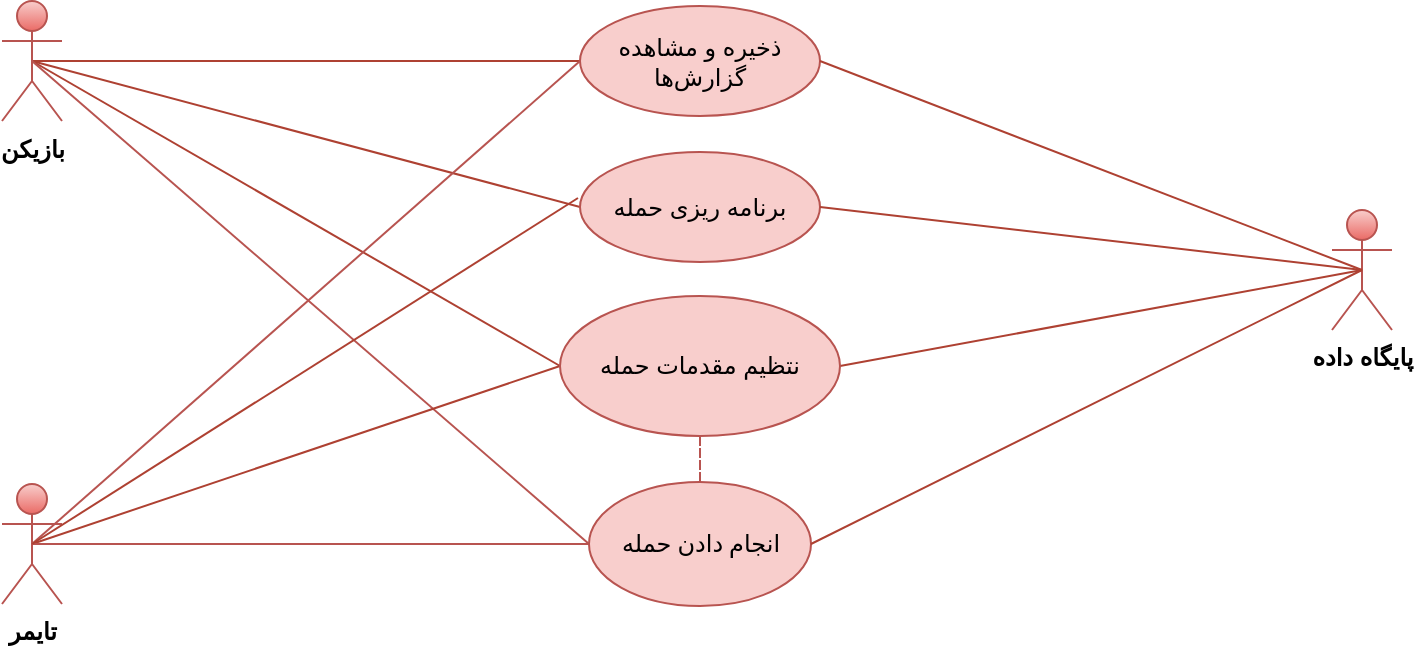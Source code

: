 <mxfile version="25.0.0">
  <diagram name="Page-1" id="9MmS48OTrlnhJYMg2d17">
    <mxGraphModel dx="1024" dy="560" grid="0" gridSize="10" guides="1" tooltips="1" connect="1" arrows="1" fold="1" page="0" pageScale="1" pageWidth="1100" pageHeight="850" math="0" shadow="0">
      <root>
        <mxCell id="0" />
        <mxCell id="1" parent="0" />
        <mxCell id="Xa4IVRnola5WsasD5jRd-1" style="edgeStyle=none;rounded=0;orthogonalLoop=1;jettySize=auto;html=1;exitX=0.5;exitY=0.5;exitDx=0;exitDy=0;exitPerimeter=0;entryX=0;entryY=0.5;entryDx=0;entryDy=0;endArrow=none;endFill=0;fillColor=#fad9d5;strokeColor=#ae4132;" parent="1" source="Xa4IVRnola5WsasD5jRd-4" target="Xa4IVRnola5WsasD5jRd-7" edge="1">
          <mxGeometry relative="1" as="geometry" />
        </mxCell>
        <mxCell id="Xa4IVRnola5WsasD5jRd-2" style="edgeStyle=none;rounded=0;orthogonalLoop=1;jettySize=auto;html=1;exitX=0.5;exitY=0.5;exitDx=0;exitDy=0;exitPerimeter=0;entryX=0;entryY=0.5;entryDx=0;entryDy=0;endArrow=none;endFill=0;fillColor=#fad9d5;strokeColor=#ae4132;" parent="1" source="Xa4IVRnola5WsasD5jRd-4" target="Xa4IVRnola5WsasD5jRd-6" edge="1">
          <mxGeometry relative="1" as="geometry" />
        </mxCell>
        <mxCell id="Xa4IVRnola5WsasD5jRd-3" style="edgeStyle=none;rounded=0;orthogonalLoop=1;jettySize=auto;html=1;exitX=0.5;exitY=0.5;exitDx=0;exitDy=0;exitPerimeter=0;entryX=0;entryY=0.5;entryDx=0;entryDy=0;endArrow=none;endFill=0;fillColor=#fad9d5;strokeColor=#ae4132;" parent="1" source="Xa4IVRnola5WsasD5jRd-4" target="Xa4IVRnola5WsasD5jRd-16" edge="1">
          <mxGeometry relative="1" as="geometry">
            <mxPoint x="460" y="465" as="targetPoint" />
          </mxGeometry>
        </mxCell>
        <mxCell id="Ny_92asvY16oQ5c8HZqD-1" style="rounded=0;orthogonalLoop=1;jettySize=auto;html=1;exitX=0.5;exitY=0.5;exitDx=0;exitDy=0;exitPerimeter=0;entryX=0;entryY=0.5;entryDx=0;entryDy=0;endArrow=none;endFill=0;fillColor=#f8cecc;strokeColor=#b85450;" parent="1" source="Xa4IVRnola5WsasD5jRd-4" target="Xa4IVRnola5WsasD5jRd-11" edge="1">
          <mxGeometry relative="1" as="geometry" />
        </mxCell>
        <mxCell id="Xa4IVRnola5WsasD5jRd-4" value="&lt;b&gt;بازیکن&lt;/b&gt;" style="shape=umlActor;verticalLabelPosition=bottom;verticalAlign=top;html=1;fillColor=#f8cecc;strokeColor=#b85450;gradientColor=#ea6b66;labelBackgroundColor=none;" parent="1" vertex="1">
          <mxGeometry x="201" y="272.5" width="30" height="60" as="geometry" />
        </mxCell>
        <mxCell id="Xa4IVRnola5WsasD5jRd-5" value="&lt;b&gt;پایگاه داده&lt;/b&gt;" style="shape=umlActor;verticalLabelPosition=bottom;verticalAlign=top;html=1;fillColor=#f8cecc;strokeColor=#b85450;gradientColor=#ea6b66;labelBackgroundColor=none;" parent="1" vertex="1">
          <mxGeometry x="866" y="377" width="30" height="60" as="geometry" />
        </mxCell>
        <mxCell id="Xa4IVRnola5WsasD5jRd-6" value="برنامه ریزی حمله" style="ellipse;whiteSpace=wrap;html=1;fillColor=#f8cecc;strokeColor=#b85450;" parent="1" vertex="1">
          <mxGeometry x="490" y="348" width="120" height="55" as="geometry" />
        </mxCell>
        <mxCell id="Xa4IVRnola5WsasD5jRd-7" value="ذخیره و مشاهده گزارش‌ها" style="ellipse;whiteSpace=wrap;html=1;fillColor=#f8cecc;strokeColor=#b85450;" parent="1" vertex="1">
          <mxGeometry x="490" y="275" width="120" height="55" as="geometry" />
        </mxCell>
        <mxCell id="Xa4IVRnola5WsasD5jRd-8" style="edgeStyle=none;rounded=0;orthogonalLoop=1;jettySize=auto;html=1;exitX=0.5;exitY=0.5;exitDx=0;exitDy=0;exitPerimeter=0;entryX=0;entryY=0.5;entryDx=0;entryDy=0;endArrow=none;endFill=0;fillColor=#fad9d5;strokeColor=#ae4132;" parent="1" source="Xa4IVRnola5WsasD5jRd-9" target="Xa4IVRnola5WsasD5jRd-16" edge="1">
          <mxGeometry relative="1" as="geometry">
            <mxPoint x="460" y="465" as="targetPoint" />
          </mxGeometry>
        </mxCell>
        <mxCell id="VPZUBne5TuewseN2EeOJ-2" style="rounded=0;orthogonalLoop=1;jettySize=auto;html=1;exitX=0.5;exitY=0.5;exitDx=0;exitDy=0;exitPerimeter=0;entryX=0;entryY=0.5;entryDx=0;entryDy=0;fillColor=#f8cecc;strokeColor=#b85450;endArrow=none;endFill=0;" edge="1" parent="1" source="Xa4IVRnola5WsasD5jRd-9" target="Xa4IVRnola5WsasD5jRd-11">
          <mxGeometry relative="1" as="geometry" />
        </mxCell>
        <mxCell id="VPZUBne5TuewseN2EeOJ-3" style="rounded=0;orthogonalLoop=1;jettySize=auto;html=1;exitX=0.5;exitY=0.5;exitDx=0;exitDy=0;exitPerimeter=0;entryX=0;entryY=0.5;entryDx=0;entryDy=0;endArrow=none;endFill=0;fillColor=#f8cecc;strokeColor=#b85450;" edge="1" parent="1" source="Xa4IVRnola5WsasD5jRd-9" target="Xa4IVRnola5WsasD5jRd-7">
          <mxGeometry relative="1" as="geometry" />
        </mxCell>
        <mxCell id="Xa4IVRnola5WsasD5jRd-9" value="&lt;b&gt;تایمر&lt;/b&gt;" style="shape=umlActor;verticalLabelPosition=bottom;verticalAlign=top;html=1;fillColor=#f8cecc;strokeColor=#b85450;gradientColor=#ea6b66;labelBackgroundColor=none;" parent="1" vertex="1">
          <mxGeometry x="201" y="514" width="30" height="60" as="geometry" />
        </mxCell>
        <mxCell id="Xa4IVRnola5WsasD5jRd-11" value="&lt;span style=&quot;font-family: &amp;quot;B Nazanin&amp;quot;;&quot; dir=&quot;RTL&quot; lang=&quot;FA&quot;&gt;&lt;font&gt;انجام دادن حمله&lt;/font&gt;&lt;/span&gt;" style="ellipse;whiteSpace=wrap;html=1;fillColor=#f8cecc;strokeColor=#b85450;" parent="1" vertex="1">
          <mxGeometry x="494.5" y="513" width="111" height="62" as="geometry" />
        </mxCell>
        <mxCell id="Xa4IVRnola5WsasD5jRd-12" style="edgeStyle=none;rounded=0;orthogonalLoop=1;jettySize=auto;html=1;exitX=1;exitY=0.5;exitDx=0;exitDy=0;entryX=0.5;entryY=0.5;entryDx=0;entryDy=0;entryPerimeter=0;endArrow=none;endFill=0;fillColor=#fad9d5;strokeColor=#ae4132;" parent="1" source="Xa4IVRnola5WsasD5jRd-7" target="Xa4IVRnola5WsasD5jRd-5" edge="1">
          <mxGeometry relative="1" as="geometry" />
        </mxCell>
        <mxCell id="Xa4IVRnola5WsasD5jRd-13" style="edgeStyle=none;rounded=0;orthogonalLoop=1;jettySize=auto;html=1;exitX=1;exitY=0.5;exitDx=0;exitDy=0;entryX=0.5;entryY=0.5;entryDx=0;entryDy=0;entryPerimeter=0;endArrow=none;endFill=0;fillColor=#fad9d5;strokeColor=#ae4132;" parent="1" source="Xa4IVRnola5WsasD5jRd-6" target="Xa4IVRnola5WsasD5jRd-5" edge="1">
          <mxGeometry relative="1" as="geometry" />
        </mxCell>
        <mxCell id="Xa4IVRnola5WsasD5jRd-14" style="edgeStyle=none;rounded=0;orthogonalLoop=1;jettySize=auto;html=1;entryX=0.5;entryY=0.5;entryDx=0;entryDy=0;entryPerimeter=0;endArrow=none;endFill=0;fillColor=#fad9d5;strokeColor=#ae4132;exitX=1;exitY=0.5;exitDx=0;exitDy=0;" parent="1" source="Xa4IVRnola5WsasD5jRd-16" target="Xa4IVRnola5WsasD5jRd-5" edge="1">
          <mxGeometry relative="1" as="geometry">
            <mxPoint x="875" y="365" as="targetPoint" />
            <mxPoint x="640.0" y="465" as="sourcePoint" />
          </mxGeometry>
        </mxCell>
        <mxCell id="Xa4IVRnola5WsasD5jRd-15" style="edgeStyle=none;rounded=0;orthogonalLoop=1;jettySize=auto;html=1;exitX=1;exitY=0.5;exitDx=0;exitDy=0;entryX=0.5;entryY=0.5;entryDx=0;entryDy=0;entryPerimeter=0;endArrow=none;endFill=0;fillColor=#fad9d5;strokeColor=#ae4132;" parent="1" source="Xa4IVRnola5WsasD5jRd-11" target="Xa4IVRnola5WsasD5jRd-5" edge="1">
          <mxGeometry relative="1" as="geometry" />
        </mxCell>
        <mxCell id="VPZUBne5TuewseN2EeOJ-1" value="" style="edgeStyle=orthogonalEdgeStyle;rounded=0;orthogonalLoop=1;jettySize=auto;html=1;endArrow=none;endFill=0;fillColor=#f8cecc;strokeColor=#b85450;dashed=1;" edge="1" parent="1" source="Xa4IVRnola5WsasD5jRd-16" target="Xa4IVRnola5WsasD5jRd-11">
          <mxGeometry relative="1" as="geometry" />
        </mxCell>
        <mxCell id="Xa4IVRnola5WsasD5jRd-16" value="&lt;span style=&quot;line-height: 107%; font-family: Calibri, sans-serif;&quot; dir=&quot;RTL&quot; lang=&quot;FA&quot;&gt;&lt;font&gt;نتظیم مقدمات حمله&lt;/font&gt;&lt;/span&gt;" style="ellipse;whiteSpace=wrap;html=1;fillColor=#f8cecc;strokeColor=#b85450;" parent="1" vertex="1">
          <mxGeometry x="480" y="420" width="140" height="70" as="geometry" />
        </mxCell>
        <mxCell id="z01G3CL-TO86ubJC6_f2-1" value="" style="endArrow=none;html=1;rounded=0;fontSize=12;startSize=8;endSize=8;curved=1;exitX=0.5;exitY=0.5;exitDx=0;exitDy=0;exitPerimeter=0;fillColor=#fad9d5;strokeColor=#ae4132;" parent="1" source="Xa4IVRnola5WsasD5jRd-9" edge="1">
          <mxGeometry width="50" height="50" relative="1" as="geometry">
            <mxPoint x="276" y="546" as="sourcePoint" />
            <mxPoint x="489" y="371" as="targetPoint" />
          </mxGeometry>
        </mxCell>
      </root>
    </mxGraphModel>
  </diagram>
</mxfile>
